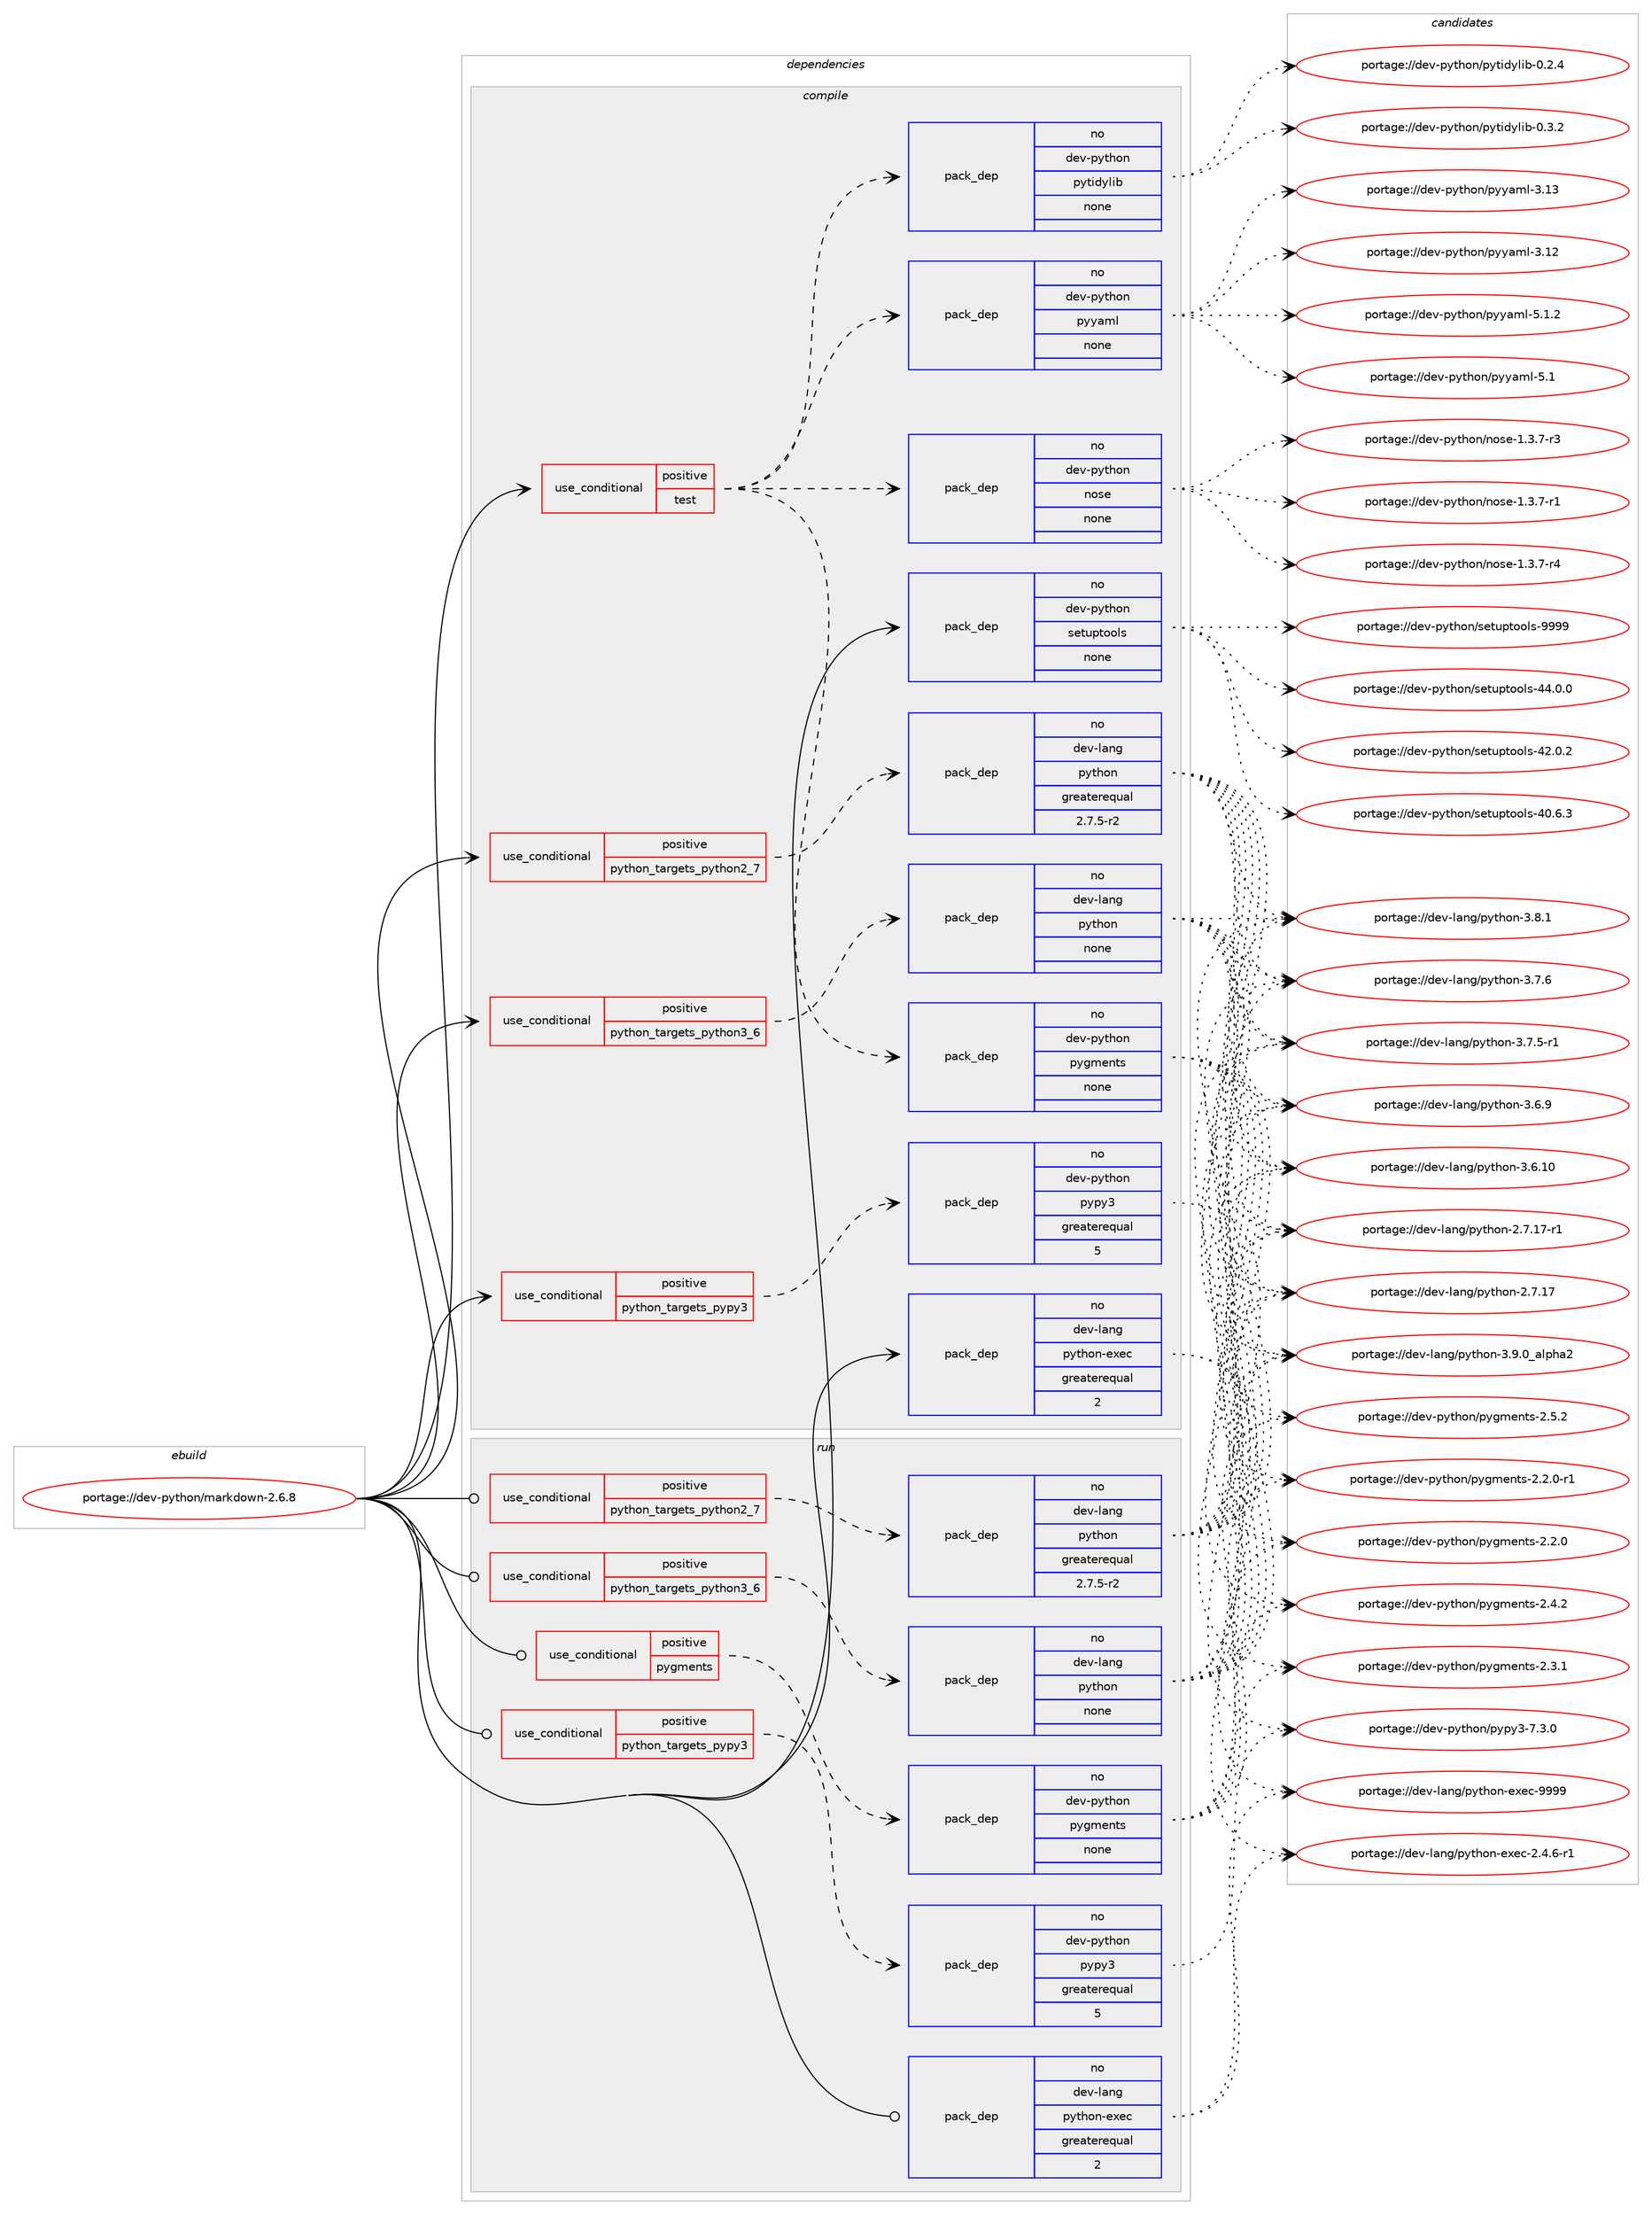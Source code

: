 digraph prolog {

# *************
# Graph options
# *************

newrank=true;
concentrate=true;
compound=true;
graph [rankdir=LR,fontname=Helvetica,fontsize=10,ranksep=1.5];#, ranksep=2.5, nodesep=0.2];
edge  [arrowhead=vee];
node  [fontname=Helvetica,fontsize=10];

# **********
# The ebuild
# **********

subgraph cluster_leftcol {
color=gray;
rank=same;
label=<<i>ebuild</i>>;
id [label="portage://dev-python/markdown-2.6.8", color=red, width=4, href="../dev-python/markdown-2.6.8.svg"];
}

# ****************
# The dependencies
# ****************

subgraph cluster_midcol {
color=gray;
label=<<i>dependencies</i>>;
subgraph cluster_compile {
fillcolor="#eeeeee";
style=filled;
label=<<i>compile</i>>;
subgraph cond113156 {
dependency451246 [label=<<TABLE BORDER="0" CELLBORDER="1" CELLSPACING="0" CELLPADDING="4"><TR><TD ROWSPAN="3" CELLPADDING="10">use_conditional</TD></TR><TR><TD>positive</TD></TR><TR><TD>python_targets_pypy3</TD></TR></TABLE>>, shape=none, color=red];
subgraph pack333110 {
dependency451247 [label=<<TABLE BORDER="0" CELLBORDER="1" CELLSPACING="0" CELLPADDING="4" WIDTH="220"><TR><TD ROWSPAN="6" CELLPADDING="30">pack_dep</TD></TR><TR><TD WIDTH="110">no</TD></TR><TR><TD>dev-python</TD></TR><TR><TD>pypy3</TD></TR><TR><TD>greaterequal</TD></TR><TR><TD>5</TD></TR></TABLE>>, shape=none, color=blue];
}
dependency451246:e -> dependency451247:w [weight=20,style="dashed",arrowhead="vee"];
}
id:e -> dependency451246:w [weight=20,style="solid",arrowhead="vee"];
subgraph cond113157 {
dependency451248 [label=<<TABLE BORDER="0" CELLBORDER="1" CELLSPACING="0" CELLPADDING="4"><TR><TD ROWSPAN="3" CELLPADDING="10">use_conditional</TD></TR><TR><TD>positive</TD></TR><TR><TD>python_targets_python2_7</TD></TR></TABLE>>, shape=none, color=red];
subgraph pack333111 {
dependency451249 [label=<<TABLE BORDER="0" CELLBORDER="1" CELLSPACING="0" CELLPADDING="4" WIDTH="220"><TR><TD ROWSPAN="6" CELLPADDING="30">pack_dep</TD></TR><TR><TD WIDTH="110">no</TD></TR><TR><TD>dev-lang</TD></TR><TR><TD>python</TD></TR><TR><TD>greaterequal</TD></TR><TR><TD>2.7.5-r2</TD></TR></TABLE>>, shape=none, color=blue];
}
dependency451248:e -> dependency451249:w [weight=20,style="dashed",arrowhead="vee"];
}
id:e -> dependency451248:w [weight=20,style="solid",arrowhead="vee"];
subgraph cond113158 {
dependency451250 [label=<<TABLE BORDER="0" CELLBORDER="1" CELLSPACING="0" CELLPADDING="4"><TR><TD ROWSPAN="3" CELLPADDING="10">use_conditional</TD></TR><TR><TD>positive</TD></TR><TR><TD>python_targets_python3_6</TD></TR></TABLE>>, shape=none, color=red];
subgraph pack333112 {
dependency451251 [label=<<TABLE BORDER="0" CELLBORDER="1" CELLSPACING="0" CELLPADDING="4" WIDTH="220"><TR><TD ROWSPAN="6" CELLPADDING="30">pack_dep</TD></TR><TR><TD WIDTH="110">no</TD></TR><TR><TD>dev-lang</TD></TR><TR><TD>python</TD></TR><TR><TD>none</TD></TR><TR><TD></TD></TR></TABLE>>, shape=none, color=blue];
}
dependency451250:e -> dependency451251:w [weight=20,style="dashed",arrowhead="vee"];
}
id:e -> dependency451250:w [weight=20,style="solid",arrowhead="vee"];
subgraph cond113159 {
dependency451252 [label=<<TABLE BORDER="0" CELLBORDER="1" CELLSPACING="0" CELLPADDING="4"><TR><TD ROWSPAN="3" CELLPADDING="10">use_conditional</TD></TR><TR><TD>positive</TD></TR><TR><TD>test</TD></TR></TABLE>>, shape=none, color=red];
subgraph pack333113 {
dependency451253 [label=<<TABLE BORDER="0" CELLBORDER="1" CELLSPACING="0" CELLPADDING="4" WIDTH="220"><TR><TD ROWSPAN="6" CELLPADDING="30">pack_dep</TD></TR><TR><TD WIDTH="110">no</TD></TR><TR><TD>dev-python</TD></TR><TR><TD>nose</TD></TR><TR><TD>none</TD></TR><TR><TD></TD></TR></TABLE>>, shape=none, color=blue];
}
dependency451252:e -> dependency451253:w [weight=20,style="dashed",arrowhead="vee"];
subgraph pack333114 {
dependency451254 [label=<<TABLE BORDER="0" CELLBORDER="1" CELLSPACING="0" CELLPADDING="4" WIDTH="220"><TR><TD ROWSPAN="6" CELLPADDING="30">pack_dep</TD></TR><TR><TD WIDTH="110">no</TD></TR><TR><TD>dev-python</TD></TR><TR><TD>pyyaml</TD></TR><TR><TD>none</TD></TR><TR><TD></TD></TR></TABLE>>, shape=none, color=blue];
}
dependency451252:e -> dependency451254:w [weight=20,style="dashed",arrowhead="vee"];
subgraph pack333115 {
dependency451255 [label=<<TABLE BORDER="0" CELLBORDER="1" CELLSPACING="0" CELLPADDING="4" WIDTH="220"><TR><TD ROWSPAN="6" CELLPADDING="30">pack_dep</TD></TR><TR><TD WIDTH="110">no</TD></TR><TR><TD>dev-python</TD></TR><TR><TD>pygments</TD></TR><TR><TD>none</TD></TR><TR><TD></TD></TR></TABLE>>, shape=none, color=blue];
}
dependency451252:e -> dependency451255:w [weight=20,style="dashed",arrowhead="vee"];
subgraph pack333116 {
dependency451256 [label=<<TABLE BORDER="0" CELLBORDER="1" CELLSPACING="0" CELLPADDING="4" WIDTH="220"><TR><TD ROWSPAN="6" CELLPADDING="30">pack_dep</TD></TR><TR><TD WIDTH="110">no</TD></TR><TR><TD>dev-python</TD></TR><TR><TD>pytidylib</TD></TR><TR><TD>none</TD></TR><TR><TD></TD></TR></TABLE>>, shape=none, color=blue];
}
dependency451252:e -> dependency451256:w [weight=20,style="dashed",arrowhead="vee"];
}
id:e -> dependency451252:w [weight=20,style="solid",arrowhead="vee"];
subgraph pack333117 {
dependency451257 [label=<<TABLE BORDER="0" CELLBORDER="1" CELLSPACING="0" CELLPADDING="4" WIDTH="220"><TR><TD ROWSPAN="6" CELLPADDING="30">pack_dep</TD></TR><TR><TD WIDTH="110">no</TD></TR><TR><TD>dev-lang</TD></TR><TR><TD>python-exec</TD></TR><TR><TD>greaterequal</TD></TR><TR><TD>2</TD></TR></TABLE>>, shape=none, color=blue];
}
id:e -> dependency451257:w [weight=20,style="solid",arrowhead="vee"];
subgraph pack333118 {
dependency451258 [label=<<TABLE BORDER="0" CELLBORDER="1" CELLSPACING="0" CELLPADDING="4" WIDTH="220"><TR><TD ROWSPAN="6" CELLPADDING="30">pack_dep</TD></TR><TR><TD WIDTH="110">no</TD></TR><TR><TD>dev-python</TD></TR><TR><TD>setuptools</TD></TR><TR><TD>none</TD></TR><TR><TD></TD></TR></TABLE>>, shape=none, color=blue];
}
id:e -> dependency451258:w [weight=20,style="solid",arrowhead="vee"];
}
subgraph cluster_compileandrun {
fillcolor="#eeeeee";
style=filled;
label=<<i>compile and run</i>>;
}
subgraph cluster_run {
fillcolor="#eeeeee";
style=filled;
label=<<i>run</i>>;
subgraph cond113160 {
dependency451259 [label=<<TABLE BORDER="0" CELLBORDER="1" CELLSPACING="0" CELLPADDING="4"><TR><TD ROWSPAN="3" CELLPADDING="10">use_conditional</TD></TR><TR><TD>positive</TD></TR><TR><TD>pygments</TD></TR></TABLE>>, shape=none, color=red];
subgraph pack333119 {
dependency451260 [label=<<TABLE BORDER="0" CELLBORDER="1" CELLSPACING="0" CELLPADDING="4" WIDTH="220"><TR><TD ROWSPAN="6" CELLPADDING="30">pack_dep</TD></TR><TR><TD WIDTH="110">no</TD></TR><TR><TD>dev-python</TD></TR><TR><TD>pygments</TD></TR><TR><TD>none</TD></TR><TR><TD></TD></TR></TABLE>>, shape=none, color=blue];
}
dependency451259:e -> dependency451260:w [weight=20,style="dashed",arrowhead="vee"];
}
id:e -> dependency451259:w [weight=20,style="solid",arrowhead="odot"];
subgraph cond113161 {
dependency451261 [label=<<TABLE BORDER="0" CELLBORDER="1" CELLSPACING="0" CELLPADDING="4"><TR><TD ROWSPAN="3" CELLPADDING="10">use_conditional</TD></TR><TR><TD>positive</TD></TR><TR><TD>python_targets_pypy3</TD></TR></TABLE>>, shape=none, color=red];
subgraph pack333120 {
dependency451262 [label=<<TABLE BORDER="0" CELLBORDER="1" CELLSPACING="0" CELLPADDING="4" WIDTH="220"><TR><TD ROWSPAN="6" CELLPADDING="30">pack_dep</TD></TR><TR><TD WIDTH="110">no</TD></TR><TR><TD>dev-python</TD></TR><TR><TD>pypy3</TD></TR><TR><TD>greaterequal</TD></TR><TR><TD>5</TD></TR></TABLE>>, shape=none, color=blue];
}
dependency451261:e -> dependency451262:w [weight=20,style="dashed",arrowhead="vee"];
}
id:e -> dependency451261:w [weight=20,style="solid",arrowhead="odot"];
subgraph cond113162 {
dependency451263 [label=<<TABLE BORDER="0" CELLBORDER="1" CELLSPACING="0" CELLPADDING="4"><TR><TD ROWSPAN="3" CELLPADDING="10">use_conditional</TD></TR><TR><TD>positive</TD></TR><TR><TD>python_targets_python2_7</TD></TR></TABLE>>, shape=none, color=red];
subgraph pack333121 {
dependency451264 [label=<<TABLE BORDER="0" CELLBORDER="1" CELLSPACING="0" CELLPADDING="4" WIDTH="220"><TR><TD ROWSPAN="6" CELLPADDING="30">pack_dep</TD></TR><TR><TD WIDTH="110">no</TD></TR><TR><TD>dev-lang</TD></TR><TR><TD>python</TD></TR><TR><TD>greaterequal</TD></TR><TR><TD>2.7.5-r2</TD></TR></TABLE>>, shape=none, color=blue];
}
dependency451263:e -> dependency451264:w [weight=20,style="dashed",arrowhead="vee"];
}
id:e -> dependency451263:w [weight=20,style="solid",arrowhead="odot"];
subgraph cond113163 {
dependency451265 [label=<<TABLE BORDER="0" CELLBORDER="1" CELLSPACING="0" CELLPADDING="4"><TR><TD ROWSPAN="3" CELLPADDING="10">use_conditional</TD></TR><TR><TD>positive</TD></TR><TR><TD>python_targets_python3_6</TD></TR></TABLE>>, shape=none, color=red];
subgraph pack333122 {
dependency451266 [label=<<TABLE BORDER="0" CELLBORDER="1" CELLSPACING="0" CELLPADDING="4" WIDTH="220"><TR><TD ROWSPAN="6" CELLPADDING="30">pack_dep</TD></TR><TR><TD WIDTH="110">no</TD></TR><TR><TD>dev-lang</TD></TR><TR><TD>python</TD></TR><TR><TD>none</TD></TR><TR><TD></TD></TR></TABLE>>, shape=none, color=blue];
}
dependency451265:e -> dependency451266:w [weight=20,style="dashed",arrowhead="vee"];
}
id:e -> dependency451265:w [weight=20,style="solid",arrowhead="odot"];
subgraph pack333123 {
dependency451267 [label=<<TABLE BORDER="0" CELLBORDER="1" CELLSPACING="0" CELLPADDING="4" WIDTH="220"><TR><TD ROWSPAN="6" CELLPADDING="30">pack_dep</TD></TR><TR><TD WIDTH="110">no</TD></TR><TR><TD>dev-lang</TD></TR><TR><TD>python-exec</TD></TR><TR><TD>greaterequal</TD></TR><TR><TD>2</TD></TR></TABLE>>, shape=none, color=blue];
}
id:e -> dependency451267:w [weight=20,style="solid",arrowhead="odot"];
}
}

# **************
# The candidates
# **************

subgraph cluster_choices {
rank=same;
color=gray;
label=<<i>candidates</i>>;

subgraph choice333110 {
color=black;
nodesep=1;
choice100101118451121211161041111104711212111212151455546514648 [label="portage://dev-python/pypy3-7.3.0", color=red, width=4,href="../dev-python/pypy3-7.3.0.svg"];
dependency451247:e -> choice100101118451121211161041111104711212111212151455546514648:w [style=dotted,weight="100"];
}
subgraph choice333111 {
color=black;
nodesep=1;
choice10010111845108971101034711212111610411111045514657464895971081121049750 [label="portage://dev-lang/python-3.9.0_alpha2", color=red, width=4,href="../dev-lang/python-3.9.0_alpha2.svg"];
choice100101118451089711010347112121116104111110455146564649 [label="portage://dev-lang/python-3.8.1", color=red, width=4,href="../dev-lang/python-3.8.1.svg"];
choice100101118451089711010347112121116104111110455146554654 [label="portage://dev-lang/python-3.7.6", color=red, width=4,href="../dev-lang/python-3.7.6.svg"];
choice1001011184510897110103471121211161041111104551465546534511449 [label="portage://dev-lang/python-3.7.5-r1", color=red, width=4,href="../dev-lang/python-3.7.5-r1.svg"];
choice100101118451089711010347112121116104111110455146544657 [label="portage://dev-lang/python-3.6.9", color=red, width=4,href="../dev-lang/python-3.6.9.svg"];
choice10010111845108971101034711212111610411111045514654464948 [label="portage://dev-lang/python-3.6.10", color=red, width=4,href="../dev-lang/python-3.6.10.svg"];
choice100101118451089711010347112121116104111110455046554649554511449 [label="portage://dev-lang/python-2.7.17-r1", color=red, width=4,href="../dev-lang/python-2.7.17-r1.svg"];
choice10010111845108971101034711212111610411111045504655464955 [label="portage://dev-lang/python-2.7.17", color=red, width=4,href="../dev-lang/python-2.7.17.svg"];
dependency451249:e -> choice10010111845108971101034711212111610411111045514657464895971081121049750:w [style=dotted,weight="100"];
dependency451249:e -> choice100101118451089711010347112121116104111110455146564649:w [style=dotted,weight="100"];
dependency451249:e -> choice100101118451089711010347112121116104111110455146554654:w [style=dotted,weight="100"];
dependency451249:e -> choice1001011184510897110103471121211161041111104551465546534511449:w [style=dotted,weight="100"];
dependency451249:e -> choice100101118451089711010347112121116104111110455146544657:w [style=dotted,weight="100"];
dependency451249:e -> choice10010111845108971101034711212111610411111045514654464948:w [style=dotted,weight="100"];
dependency451249:e -> choice100101118451089711010347112121116104111110455046554649554511449:w [style=dotted,weight="100"];
dependency451249:e -> choice10010111845108971101034711212111610411111045504655464955:w [style=dotted,weight="100"];
}
subgraph choice333112 {
color=black;
nodesep=1;
choice10010111845108971101034711212111610411111045514657464895971081121049750 [label="portage://dev-lang/python-3.9.0_alpha2", color=red, width=4,href="../dev-lang/python-3.9.0_alpha2.svg"];
choice100101118451089711010347112121116104111110455146564649 [label="portage://dev-lang/python-3.8.1", color=red, width=4,href="../dev-lang/python-3.8.1.svg"];
choice100101118451089711010347112121116104111110455146554654 [label="portage://dev-lang/python-3.7.6", color=red, width=4,href="../dev-lang/python-3.7.6.svg"];
choice1001011184510897110103471121211161041111104551465546534511449 [label="portage://dev-lang/python-3.7.5-r1", color=red, width=4,href="../dev-lang/python-3.7.5-r1.svg"];
choice100101118451089711010347112121116104111110455146544657 [label="portage://dev-lang/python-3.6.9", color=red, width=4,href="../dev-lang/python-3.6.9.svg"];
choice10010111845108971101034711212111610411111045514654464948 [label="portage://dev-lang/python-3.6.10", color=red, width=4,href="../dev-lang/python-3.6.10.svg"];
choice100101118451089711010347112121116104111110455046554649554511449 [label="portage://dev-lang/python-2.7.17-r1", color=red, width=4,href="../dev-lang/python-2.7.17-r1.svg"];
choice10010111845108971101034711212111610411111045504655464955 [label="portage://dev-lang/python-2.7.17", color=red, width=4,href="../dev-lang/python-2.7.17.svg"];
dependency451251:e -> choice10010111845108971101034711212111610411111045514657464895971081121049750:w [style=dotted,weight="100"];
dependency451251:e -> choice100101118451089711010347112121116104111110455146564649:w [style=dotted,weight="100"];
dependency451251:e -> choice100101118451089711010347112121116104111110455146554654:w [style=dotted,weight="100"];
dependency451251:e -> choice1001011184510897110103471121211161041111104551465546534511449:w [style=dotted,weight="100"];
dependency451251:e -> choice100101118451089711010347112121116104111110455146544657:w [style=dotted,weight="100"];
dependency451251:e -> choice10010111845108971101034711212111610411111045514654464948:w [style=dotted,weight="100"];
dependency451251:e -> choice100101118451089711010347112121116104111110455046554649554511449:w [style=dotted,weight="100"];
dependency451251:e -> choice10010111845108971101034711212111610411111045504655464955:w [style=dotted,weight="100"];
}
subgraph choice333113 {
color=black;
nodesep=1;
choice10010111845112121116104111110471101111151014549465146554511452 [label="portage://dev-python/nose-1.3.7-r4", color=red, width=4,href="../dev-python/nose-1.3.7-r4.svg"];
choice10010111845112121116104111110471101111151014549465146554511451 [label="portage://dev-python/nose-1.3.7-r3", color=red, width=4,href="../dev-python/nose-1.3.7-r3.svg"];
choice10010111845112121116104111110471101111151014549465146554511449 [label="portage://dev-python/nose-1.3.7-r1", color=red, width=4,href="../dev-python/nose-1.3.7-r1.svg"];
dependency451253:e -> choice10010111845112121116104111110471101111151014549465146554511452:w [style=dotted,weight="100"];
dependency451253:e -> choice10010111845112121116104111110471101111151014549465146554511451:w [style=dotted,weight="100"];
dependency451253:e -> choice10010111845112121116104111110471101111151014549465146554511449:w [style=dotted,weight="100"];
}
subgraph choice333114 {
color=black;
nodesep=1;
choice100101118451121211161041111104711212112197109108455346494650 [label="portage://dev-python/pyyaml-5.1.2", color=red, width=4,href="../dev-python/pyyaml-5.1.2.svg"];
choice10010111845112121116104111110471121211219710910845534649 [label="portage://dev-python/pyyaml-5.1", color=red, width=4,href="../dev-python/pyyaml-5.1.svg"];
choice1001011184511212111610411111047112121121971091084551464951 [label="portage://dev-python/pyyaml-3.13", color=red, width=4,href="../dev-python/pyyaml-3.13.svg"];
choice1001011184511212111610411111047112121121971091084551464950 [label="portage://dev-python/pyyaml-3.12", color=red, width=4,href="../dev-python/pyyaml-3.12.svg"];
dependency451254:e -> choice100101118451121211161041111104711212112197109108455346494650:w [style=dotted,weight="100"];
dependency451254:e -> choice10010111845112121116104111110471121211219710910845534649:w [style=dotted,weight="100"];
dependency451254:e -> choice1001011184511212111610411111047112121121971091084551464951:w [style=dotted,weight="100"];
dependency451254:e -> choice1001011184511212111610411111047112121121971091084551464950:w [style=dotted,weight="100"];
}
subgraph choice333115 {
color=black;
nodesep=1;
choice1001011184511212111610411111047112121103109101110116115455046534650 [label="portage://dev-python/pygments-2.5.2", color=red, width=4,href="../dev-python/pygments-2.5.2.svg"];
choice1001011184511212111610411111047112121103109101110116115455046524650 [label="portage://dev-python/pygments-2.4.2", color=red, width=4,href="../dev-python/pygments-2.4.2.svg"];
choice1001011184511212111610411111047112121103109101110116115455046514649 [label="portage://dev-python/pygments-2.3.1", color=red, width=4,href="../dev-python/pygments-2.3.1.svg"];
choice10010111845112121116104111110471121211031091011101161154550465046484511449 [label="portage://dev-python/pygments-2.2.0-r1", color=red, width=4,href="../dev-python/pygments-2.2.0-r1.svg"];
choice1001011184511212111610411111047112121103109101110116115455046504648 [label="portage://dev-python/pygments-2.2.0", color=red, width=4,href="../dev-python/pygments-2.2.0.svg"];
dependency451255:e -> choice1001011184511212111610411111047112121103109101110116115455046534650:w [style=dotted,weight="100"];
dependency451255:e -> choice1001011184511212111610411111047112121103109101110116115455046524650:w [style=dotted,weight="100"];
dependency451255:e -> choice1001011184511212111610411111047112121103109101110116115455046514649:w [style=dotted,weight="100"];
dependency451255:e -> choice10010111845112121116104111110471121211031091011101161154550465046484511449:w [style=dotted,weight="100"];
dependency451255:e -> choice1001011184511212111610411111047112121103109101110116115455046504648:w [style=dotted,weight="100"];
}
subgraph choice333116 {
color=black;
nodesep=1;
choice100101118451121211161041111104711212111610510012110810598454846514650 [label="portage://dev-python/pytidylib-0.3.2", color=red, width=4,href="../dev-python/pytidylib-0.3.2.svg"];
choice100101118451121211161041111104711212111610510012110810598454846504652 [label="portage://dev-python/pytidylib-0.2.4", color=red, width=4,href="../dev-python/pytidylib-0.2.4.svg"];
dependency451256:e -> choice100101118451121211161041111104711212111610510012110810598454846514650:w [style=dotted,weight="100"];
dependency451256:e -> choice100101118451121211161041111104711212111610510012110810598454846504652:w [style=dotted,weight="100"];
}
subgraph choice333117 {
color=black;
nodesep=1;
choice10010111845108971101034711212111610411111045101120101994557575757 [label="portage://dev-lang/python-exec-9999", color=red, width=4,href="../dev-lang/python-exec-9999.svg"];
choice10010111845108971101034711212111610411111045101120101994550465246544511449 [label="portage://dev-lang/python-exec-2.4.6-r1", color=red, width=4,href="../dev-lang/python-exec-2.4.6-r1.svg"];
dependency451257:e -> choice10010111845108971101034711212111610411111045101120101994557575757:w [style=dotted,weight="100"];
dependency451257:e -> choice10010111845108971101034711212111610411111045101120101994550465246544511449:w [style=dotted,weight="100"];
}
subgraph choice333118 {
color=black;
nodesep=1;
choice10010111845112121116104111110471151011161171121161111111081154557575757 [label="portage://dev-python/setuptools-9999", color=red, width=4,href="../dev-python/setuptools-9999.svg"];
choice100101118451121211161041111104711510111611711211611111110811545525246484648 [label="portage://dev-python/setuptools-44.0.0", color=red, width=4,href="../dev-python/setuptools-44.0.0.svg"];
choice100101118451121211161041111104711510111611711211611111110811545525046484650 [label="portage://dev-python/setuptools-42.0.2", color=red, width=4,href="../dev-python/setuptools-42.0.2.svg"];
choice100101118451121211161041111104711510111611711211611111110811545524846544651 [label="portage://dev-python/setuptools-40.6.3", color=red, width=4,href="../dev-python/setuptools-40.6.3.svg"];
dependency451258:e -> choice10010111845112121116104111110471151011161171121161111111081154557575757:w [style=dotted,weight="100"];
dependency451258:e -> choice100101118451121211161041111104711510111611711211611111110811545525246484648:w [style=dotted,weight="100"];
dependency451258:e -> choice100101118451121211161041111104711510111611711211611111110811545525046484650:w [style=dotted,weight="100"];
dependency451258:e -> choice100101118451121211161041111104711510111611711211611111110811545524846544651:w [style=dotted,weight="100"];
}
subgraph choice333119 {
color=black;
nodesep=1;
choice1001011184511212111610411111047112121103109101110116115455046534650 [label="portage://dev-python/pygments-2.5.2", color=red, width=4,href="../dev-python/pygments-2.5.2.svg"];
choice1001011184511212111610411111047112121103109101110116115455046524650 [label="portage://dev-python/pygments-2.4.2", color=red, width=4,href="../dev-python/pygments-2.4.2.svg"];
choice1001011184511212111610411111047112121103109101110116115455046514649 [label="portage://dev-python/pygments-2.3.1", color=red, width=4,href="../dev-python/pygments-2.3.1.svg"];
choice10010111845112121116104111110471121211031091011101161154550465046484511449 [label="portage://dev-python/pygments-2.2.0-r1", color=red, width=4,href="../dev-python/pygments-2.2.0-r1.svg"];
choice1001011184511212111610411111047112121103109101110116115455046504648 [label="portage://dev-python/pygments-2.2.0", color=red, width=4,href="../dev-python/pygments-2.2.0.svg"];
dependency451260:e -> choice1001011184511212111610411111047112121103109101110116115455046534650:w [style=dotted,weight="100"];
dependency451260:e -> choice1001011184511212111610411111047112121103109101110116115455046524650:w [style=dotted,weight="100"];
dependency451260:e -> choice1001011184511212111610411111047112121103109101110116115455046514649:w [style=dotted,weight="100"];
dependency451260:e -> choice10010111845112121116104111110471121211031091011101161154550465046484511449:w [style=dotted,weight="100"];
dependency451260:e -> choice1001011184511212111610411111047112121103109101110116115455046504648:w [style=dotted,weight="100"];
}
subgraph choice333120 {
color=black;
nodesep=1;
choice100101118451121211161041111104711212111212151455546514648 [label="portage://dev-python/pypy3-7.3.0", color=red, width=4,href="../dev-python/pypy3-7.3.0.svg"];
dependency451262:e -> choice100101118451121211161041111104711212111212151455546514648:w [style=dotted,weight="100"];
}
subgraph choice333121 {
color=black;
nodesep=1;
choice10010111845108971101034711212111610411111045514657464895971081121049750 [label="portage://dev-lang/python-3.9.0_alpha2", color=red, width=4,href="../dev-lang/python-3.9.0_alpha2.svg"];
choice100101118451089711010347112121116104111110455146564649 [label="portage://dev-lang/python-3.8.1", color=red, width=4,href="../dev-lang/python-3.8.1.svg"];
choice100101118451089711010347112121116104111110455146554654 [label="portage://dev-lang/python-3.7.6", color=red, width=4,href="../dev-lang/python-3.7.6.svg"];
choice1001011184510897110103471121211161041111104551465546534511449 [label="portage://dev-lang/python-3.7.5-r1", color=red, width=4,href="../dev-lang/python-3.7.5-r1.svg"];
choice100101118451089711010347112121116104111110455146544657 [label="portage://dev-lang/python-3.6.9", color=red, width=4,href="../dev-lang/python-3.6.9.svg"];
choice10010111845108971101034711212111610411111045514654464948 [label="portage://dev-lang/python-3.6.10", color=red, width=4,href="../dev-lang/python-3.6.10.svg"];
choice100101118451089711010347112121116104111110455046554649554511449 [label="portage://dev-lang/python-2.7.17-r1", color=red, width=4,href="../dev-lang/python-2.7.17-r1.svg"];
choice10010111845108971101034711212111610411111045504655464955 [label="portage://dev-lang/python-2.7.17", color=red, width=4,href="../dev-lang/python-2.7.17.svg"];
dependency451264:e -> choice10010111845108971101034711212111610411111045514657464895971081121049750:w [style=dotted,weight="100"];
dependency451264:e -> choice100101118451089711010347112121116104111110455146564649:w [style=dotted,weight="100"];
dependency451264:e -> choice100101118451089711010347112121116104111110455146554654:w [style=dotted,weight="100"];
dependency451264:e -> choice1001011184510897110103471121211161041111104551465546534511449:w [style=dotted,weight="100"];
dependency451264:e -> choice100101118451089711010347112121116104111110455146544657:w [style=dotted,weight="100"];
dependency451264:e -> choice10010111845108971101034711212111610411111045514654464948:w [style=dotted,weight="100"];
dependency451264:e -> choice100101118451089711010347112121116104111110455046554649554511449:w [style=dotted,weight="100"];
dependency451264:e -> choice10010111845108971101034711212111610411111045504655464955:w [style=dotted,weight="100"];
}
subgraph choice333122 {
color=black;
nodesep=1;
choice10010111845108971101034711212111610411111045514657464895971081121049750 [label="portage://dev-lang/python-3.9.0_alpha2", color=red, width=4,href="../dev-lang/python-3.9.0_alpha2.svg"];
choice100101118451089711010347112121116104111110455146564649 [label="portage://dev-lang/python-3.8.1", color=red, width=4,href="../dev-lang/python-3.8.1.svg"];
choice100101118451089711010347112121116104111110455146554654 [label="portage://dev-lang/python-3.7.6", color=red, width=4,href="../dev-lang/python-3.7.6.svg"];
choice1001011184510897110103471121211161041111104551465546534511449 [label="portage://dev-lang/python-3.7.5-r1", color=red, width=4,href="../dev-lang/python-3.7.5-r1.svg"];
choice100101118451089711010347112121116104111110455146544657 [label="portage://dev-lang/python-3.6.9", color=red, width=4,href="../dev-lang/python-3.6.9.svg"];
choice10010111845108971101034711212111610411111045514654464948 [label="portage://dev-lang/python-3.6.10", color=red, width=4,href="../dev-lang/python-3.6.10.svg"];
choice100101118451089711010347112121116104111110455046554649554511449 [label="portage://dev-lang/python-2.7.17-r1", color=red, width=4,href="../dev-lang/python-2.7.17-r1.svg"];
choice10010111845108971101034711212111610411111045504655464955 [label="portage://dev-lang/python-2.7.17", color=red, width=4,href="../dev-lang/python-2.7.17.svg"];
dependency451266:e -> choice10010111845108971101034711212111610411111045514657464895971081121049750:w [style=dotted,weight="100"];
dependency451266:e -> choice100101118451089711010347112121116104111110455146564649:w [style=dotted,weight="100"];
dependency451266:e -> choice100101118451089711010347112121116104111110455146554654:w [style=dotted,weight="100"];
dependency451266:e -> choice1001011184510897110103471121211161041111104551465546534511449:w [style=dotted,weight="100"];
dependency451266:e -> choice100101118451089711010347112121116104111110455146544657:w [style=dotted,weight="100"];
dependency451266:e -> choice10010111845108971101034711212111610411111045514654464948:w [style=dotted,weight="100"];
dependency451266:e -> choice100101118451089711010347112121116104111110455046554649554511449:w [style=dotted,weight="100"];
dependency451266:e -> choice10010111845108971101034711212111610411111045504655464955:w [style=dotted,weight="100"];
}
subgraph choice333123 {
color=black;
nodesep=1;
choice10010111845108971101034711212111610411111045101120101994557575757 [label="portage://dev-lang/python-exec-9999", color=red, width=4,href="../dev-lang/python-exec-9999.svg"];
choice10010111845108971101034711212111610411111045101120101994550465246544511449 [label="portage://dev-lang/python-exec-2.4.6-r1", color=red, width=4,href="../dev-lang/python-exec-2.4.6-r1.svg"];
dependency451267:e -> choice10010111845108971101034711212111610411111045101120101994557575757:w [style=dotted,weight="100"];
dependency451267:e -> choice10010111845108971101034711212111610411111045101120101994550465246544511449:w [style=dotted,weight="100"];
}
}

}
